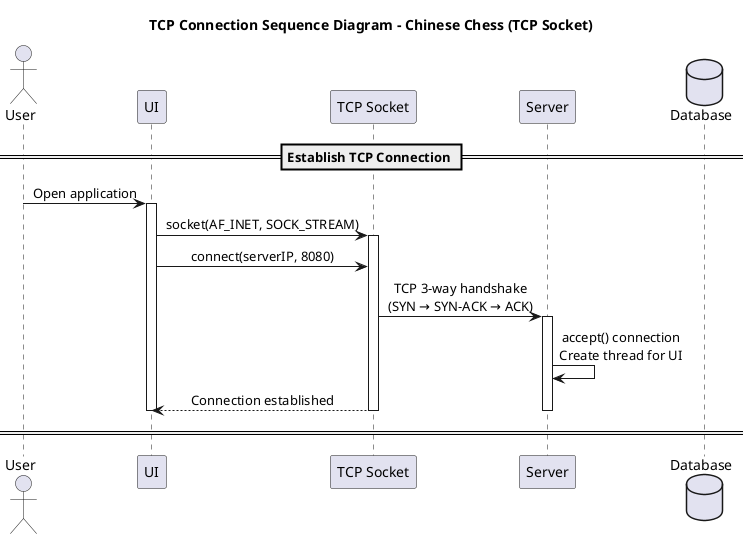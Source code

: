 @startuml
title TCP Connection Sequence Diagram - Chinese Chess (TCP Socket)

skinparam sequenceMessageAlign center
skinparam responseMessageBelowArrow true

actor User
participant "UI" as UI
participant "TCP Socket" as Socket
participant "Server" as Server
database "Database" as DB

== Establish TCP Connection ==
User -> UI: Open application
activate UI

UI -> Socket: socket(AF_INET, SOCK_STREAM)
activate Socket
UI -> Socket: connect(serverIP, 8080)

Socket -> Server: TCP 3-way handshake\n(SYN → SYN-ACK → ACK)
activate Server

Server -> Server: accept() connection\nCreate thread for UI
Socket --> UI: Connection established
deactivate Socket

deactivate UI
deactivate Server
== ==
@enduml